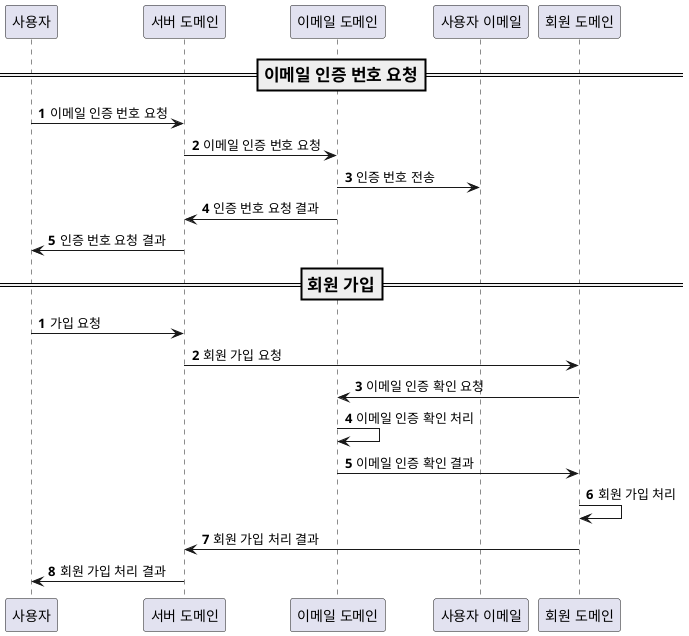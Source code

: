 @startuml
autonumber
=== 이메일 인증 번호 요청 ==
사용자 -> "서버 도메인": 이메일 인증 번호 요청
"서버 도메인" -> "이메일 도메인": 이메일 인증 번호 요청
"이메일 도메인" -> "사용자 이메일": 인증 번호 전송
"이메일 도메인" -> "서버 도메인": 인증 번호 요청 결과
"서버 도메인" -> 사용자: 인증 번호 요청 결과

autonumber
=== 회원 가입 ==
사용자 -> "서버 도메인": 가입 요청
"서버 도메인" -> "회원 도메인": 회원 가입 요청
"회원 도메인" -> "이메일 도메인": 이메일 인증 확인 요청
"이메일 도메인" -> "이메일 도메인": 이메일 인증 확인 처리
"이메일 도메인" -> "회원 도메인": 이메일 인증 확인 결과
"회원 도메인" -> "회원 도메인": 회원 가입 처리
"회원 도메인" -> "서버 도메인": 회원 가입 처리 결과
"서버 도메인" -> 사용자: 회원 가입 처리 결과
@enduml